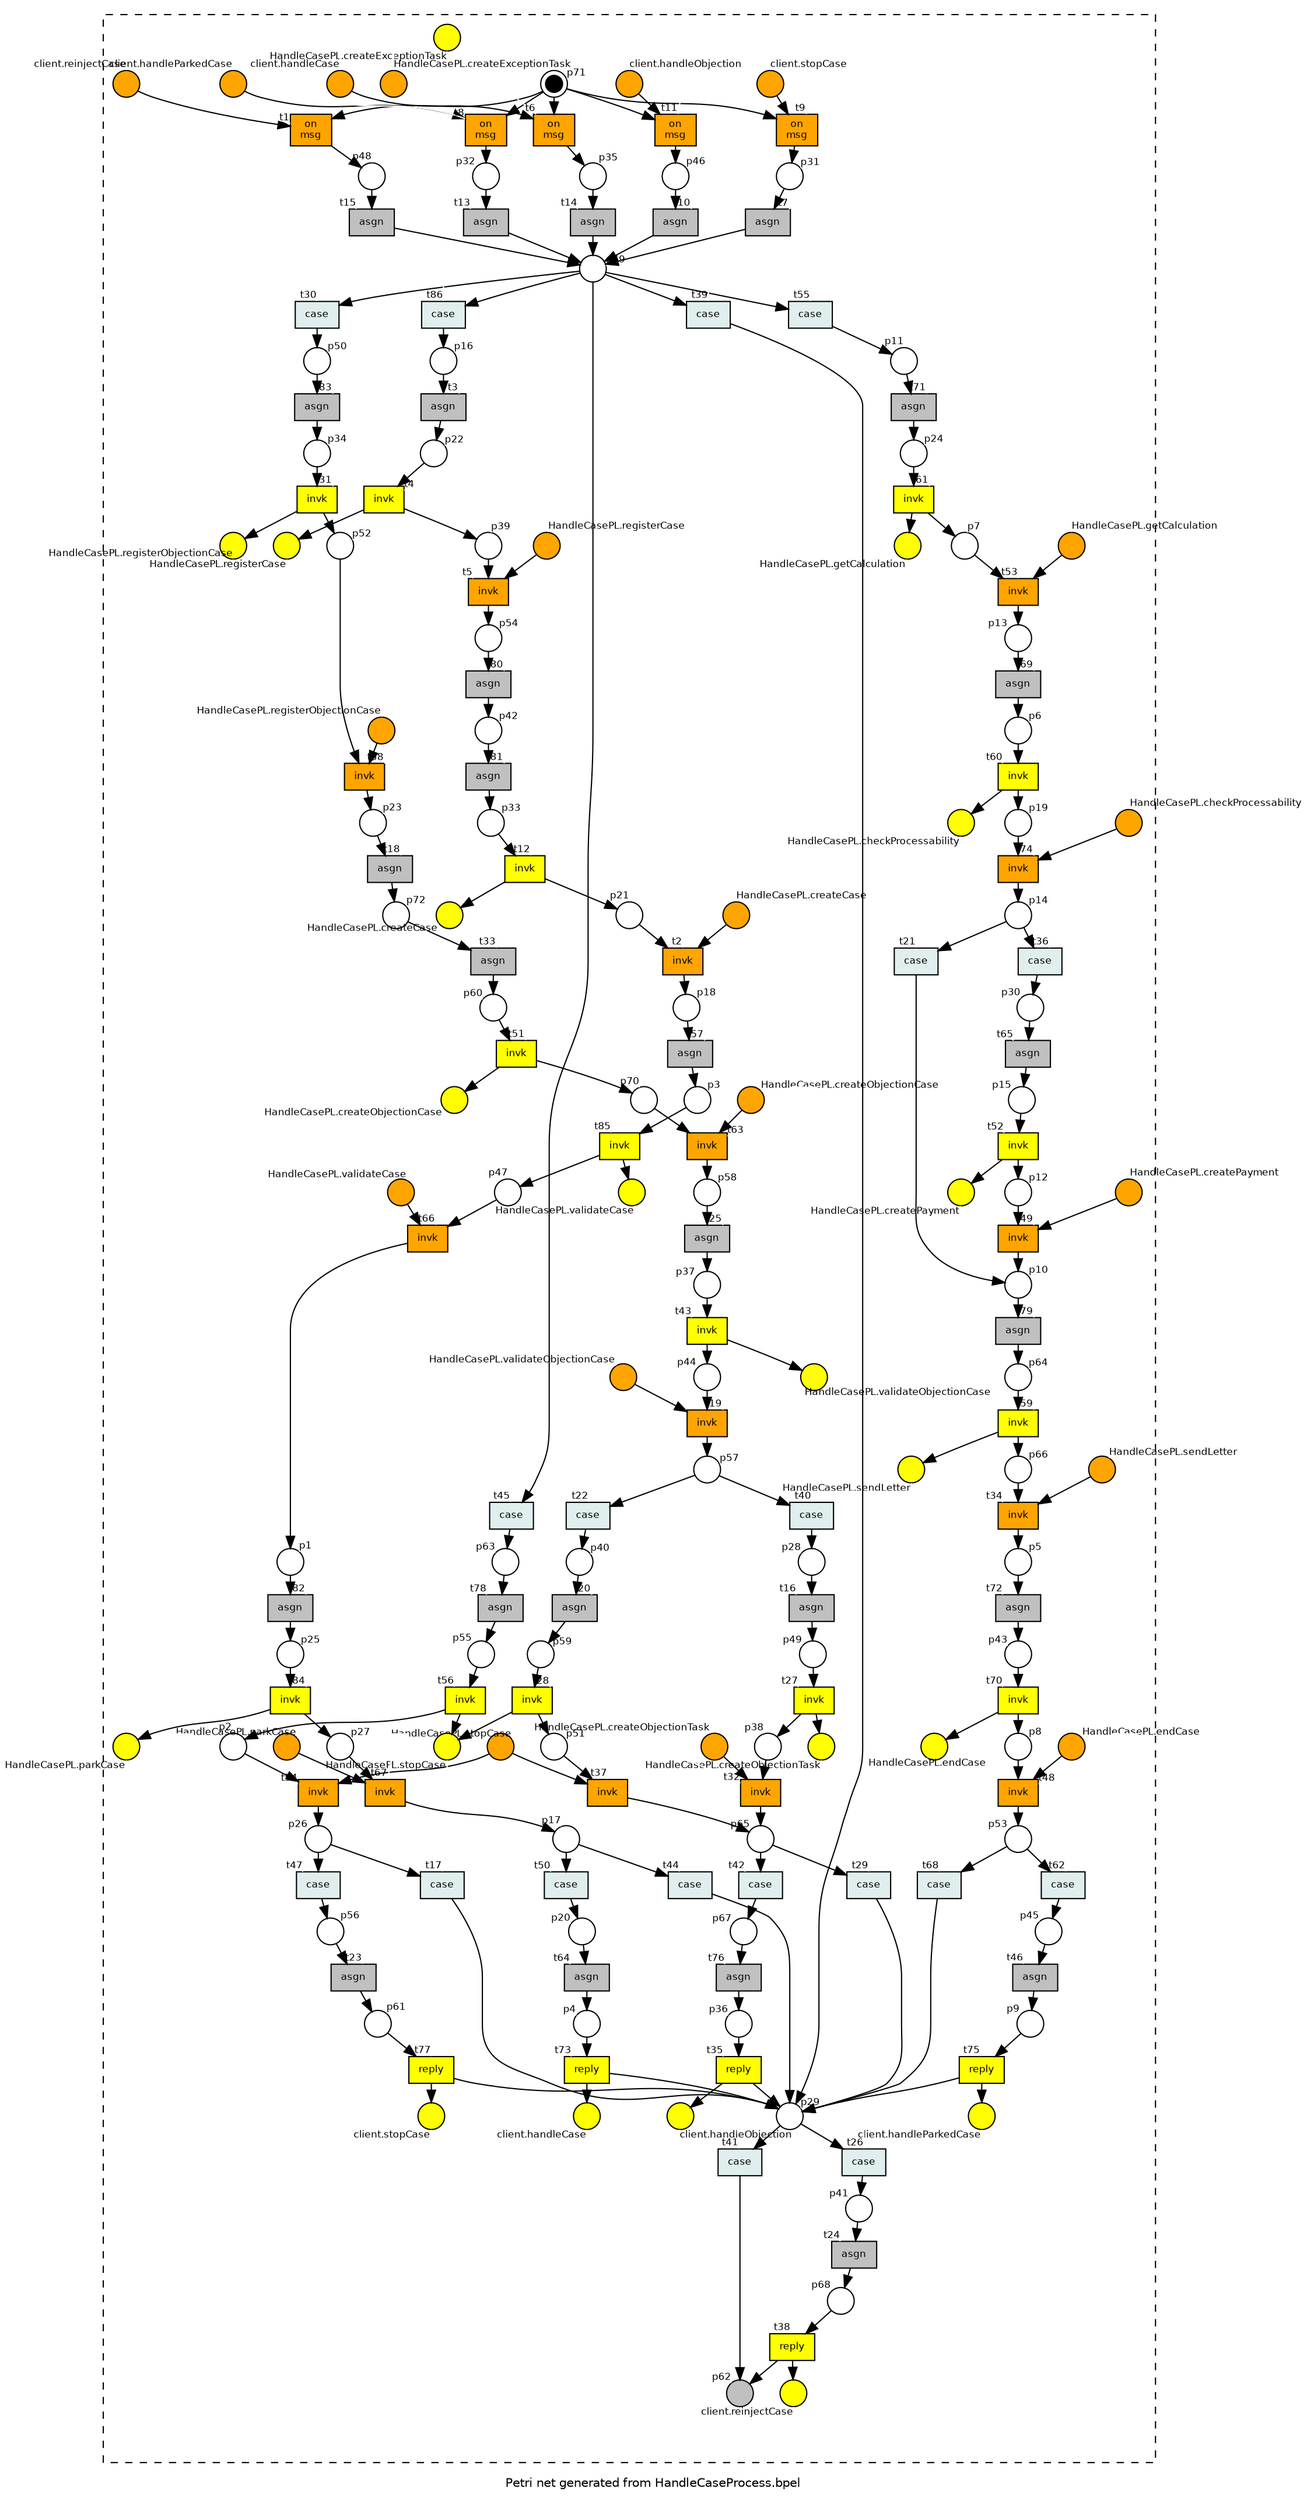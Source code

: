 digraph N {
 graph [fontname="Helvetica" nodesep=0.3 ranksep="0.2 equally" fontsize=10 label="Petri net generated from HandleCaseProcess.bpel"]
 node [fontname="Helvetica" fontsize=8  width=".3" height=".3" label="" style=filled fillcolor=white]
 edge [fontname="Helvetica" fontsize=8 color=white arrowhead=none weight="20.0"]


 // places
 node [shape=circle];
 p1  	[]
 p1_l	[shape=none];
 p1_l -> p1 [headlabel="p1"]
 p2  	[]
 p2_l	[shape=none];
 p2_l -> p2 [headlabel="p2"]
 p3  	[]
 p3_l	[shape=none];
 p3_l -> p3 [headlabel="p3"]
 p4  	[]
 p4_l	[shape=none];
 p4_l -> p4 [headlabel="p4"]
 p5  	[]
 p5_l	[shape=none];
 p5_l -> p5 [headlabel="p5"]
 p6  	[]
 p6_l	[shape=none];
 p6_l -> p6 [headlabel="p6"]
 p7  	[]
 p7_l	[shape=none];
 p7_l -> p7 [headlabel="p7"]
 p8  	[]
 p8_l	[shape=none];
 p8_l -> p8 [headlabel="p8"]
 p9  	[]
 p9_l	[shape=none];
 p9_l -> p9 [headlabel="p9"]
 p10  	[]
 p10_l	[shape=none];
 p10_l -> p10 [headlabel="p10"]
 p11  	[]
 p11_l	[shape=none];
 p11_l -> p11 [headlabel="p11"]
 p12  	[]
 p12_l	[shape=none];
 p12_l -> p12 [headlabel="p12"]
 p13  	[]
 p13_l	[shape=none];
 p13_l -> p13 [headlabel="p13"]
 p14  	[]
 p14_l	[shape=none];
 p14_l -> p14 [headlabel="p14"]
 p15  	[]
 p15_l	[shape=none];
 p15_l -> p15 [headlabel="p15"]
 p16  	[]
 p16_l	[shape=none];
 p16_l -> p16 [headlabel="p16"]
 p17  	[]
 p17_l	[shape=none];
 p17_l -> p17 [headlabel="p17"]
 p18  	[]
 p18_l	[shape=none];
 p18_l -> p18 [headlabel="p18"]
 p19  	[]
 p19_l	[shape=none];
 p19_l -> p19 [headlabel="p19"]
 p20  	[]
 p20_l	[shape=none];
 p20_l -> p20 [headlabel="p20"]
 p21  	[]
 p21_l	[shape=none];
 p21_l -> p21 [headlabel="p21"]
 p22  	[]
 p22_l	[shape=none];
 p22_l -> p22 [headlabel="p22"]
 p23  	[]
 p23_l	[shape=none];
 p23_l -> p23 [headlabel="p23"]
 p24  	[]
 p24_l	[shape=none];
 p24_l -> p24 [headlabel="p24"]
 p25  	[]
 p25_l	[shape=none];
 p25_l -> p25 [headlabel="p25"]
 p26  	[]
 p26_l	[shape=none];
 p26_l -> p26 [headlabel="p26"]
 p27  	[]
 p27_l	[shape=none];
 p27_l -> p27 [headlabel="p27"]
 p28  	[]
 p28_l	[shape=none];
 p28_l -> p28 [headlabel="p28"]
 p29  	[]
 p29_l	[shape=none];
 p29_l -> p29 [headlabel="p29"]
 p30  	[]
 p30_l	[shape=none];
 p30_l -> p30 [headlabel="p30"]
 p31  	[]
 p31_l	[shape=none];
 p31_l -> p31 [headlabel="p31"]
 p32  	[]
 p32_l	[shape=none];
 p32_l -> p32 [headlabel="p32"]
 p33  	[]
 p33_l	[shape=none];
 p33_l -> p33 [headlabel="p33"]
 p34  	[]
 p34_l	[shape=none];
 p34_l -> p34 [headlabel="p34"]
 p35  	[]
 p35_l	[shape=none];
 p35_l -> p35 [headlabel="p35"]
 p36  	[]
 p36_l	[shape=none];
 p36_l -> p36 [headlabel="p36"]
 p37  	[]
 p37_l	[shape=none];
 p37_l -> p37 [headlabel="p37"]
 p38  	[]
 p38_l	[shape=none];
 p38_l -> p38 [headlabel="p38"]
 p39  	[]
 p39_l	[shape=none];
 p39_l -> p39 [headlabel="p39"]
 p40  	[]
 p40_l	[shape=none];
 p40_l -> p40 [headlabel="p40"]
 p41  	[]
 p41_l	[shape=none];
 p41_l -> p41 [headlabel="p41"]
 p42  	[]
 p42_l	[shape=none];
 p42_l -> p42 [headlabel="p42"]
 p43  	[]
 p43_l	[shape=none];
 p43_l -> p43 [headlabel="p43"]
 p44  	[]
 p44_l	[shape=none];
 p44_l -> p44 [headlabel="p44"]
 p45  	[]
 p45_l	[shape=none];
 p45_l -> p45 [headlabel="p45"]
 p46  	[]
 p46_l	[shape=none];
 p46_l -> p46 [headlabel="p46"]
 p47  	[]
 p47_l	[shape=none];
 p47_l -> p47 [headlabel="p47"]
 p48  	[]
 p48_l	[shape=none];
 p48_l -> p48 [headlabel="p48"]
 p49  	[]
 p49_l	[shape=none];
 p49_l -> p49 [headlabel="p49"]
 p50  	[]
 p50_l	[shape=none];
 p50_l -> p50 [headlabel="p50"]
 p51  	[]
 p51_l	[shape=none];
 p51_l -> p51 [headlabel="p51"]
 p52  	[]
 p52_l	[shape=none];
 p52_l -> p52 [headlabel="p52"]
 p53  	[]
 p53_l	[shape=none];
 p53_l -> p53 [headlabel="p53"]
 p54  	[]
 p54_l	[shape=none];
 p54_l -> p54 [headlabel="p54"]
 p55  	[]
 p55_l	[shape=none];
 p55_l -> p55 [headlabel="p55"]
 p56  	[]
 p56_l	[shape=none];
 p56_l -> p56 [headlabel="p56"]
 p57  	[]
 p57_l	[shape=none];
 p57_l -> p57 [headlabel="p57"]
 p58  	[]
 p58_l	[shape=none];
 p58_l -> p58 [headlabel="p58"]
 p73  	[fillcolor=orange]
 p73_l	[shape=none];
 p73_l -> p73 [headlabel="HandleCasePL.checkProcessability"]
 p59  	[]
 p59_l	[shape=none];
 p59_l -> p59 [headlabel="p59"]
 p60  	[]
 p60_l	[shape=none];
 p60_l -> p60 [headlabel="p60"]
 p74  	[fillcolor=orange]
 p74_l	[shape=none];
 p74_l -> p74 [headlabel="HandleCasePL.createCase"]
 p75  	[fillcolor=orange]
 p75_l	[shape=none];
 p75_l -> p75 [headlabel="HandleCasePL.endCase"]
 p76  	[fillcolor=orange]
 p76_l	[shape=none];
 p76_l -> p76 [headlabel="HandleCasePL.getCalculation"]
 p61  	[]
 p61_l	[shape=none];
 p61_l -> p61 [headlabel="p61"]
 p62  	[fillcolor=gray]
 p62_l	[shape=none];
 p62_l -> p62 [headlabel="p62"]
 p63  	[]
 p63_l	[shape=none];
 p63_l -> p63 [headlabel="p63"]
 p64  	[]
 p64_l	[shape=none];
 p64_l -> p64 [headlabel="p64"]
 p65  	[]
 p65_l	[shape=none];
 p65_l -> p65 [headlabel="p65"]
 p66  	[]
 p66_l	[shape=none];
 p66_l -> p66 [headlabel="p66"]
 p67  	[]
 p67_l	[shape=none];
 p67_l -> p67 [headlabel="p67"]
 p68  	[]
 p68_l	[shape=none];
 p68_l -> p68 [headlabel="p68"]
 p69  	[]
 p69_l	[shape=none];
 p69_l -> p69 [headlabel="p69"]
 p70  	[]
 p70_l	[shape=none];
 p70_l -> p70 [headlabel="p70"]
 p71  	[fillcolor=black peripheries=2 height=".2" width=".2" ]
 p71_l	[shape=none];
 p71_l -> p71 [headlabel="p71"]
 p72  	[]
 p72_l	[shape=none];
 p72_l -> p72 [headlabel="p72"]
 p77  	[fillcolor=orange]
 p77_l	[shape=none];
 p77_l -> p77 [headlabel="HandleCasePL.registerObjectionCase"]
 p93  	[fillcolor=yellow]
 p93_l	[shape=none];
 p93 -> p93_l [taillabel="HandleCasePL.createExceptionTask"]
 p94  	[fillcolor=yellow]
 p94_l	[shape=none];
 p94 -> p94_l [taillabel="HandleCasePL.createPayment"]
 p95  	[fillcolor=yellow]
 p95_l	[shape=none];
 p95 -> p95_l [taillabel="HandleCasePL.validateObjectionCase"]
 p96  	[fillcolor=yellow]
 p96_l	[shape=none];
 p96 -> p96_l [taillabel="HandleCasePL.sendLetter"]
 p97  	[fillcolor=yellow]
 p97_l	[shape=none];
 p97 -> p97_l [taillabel="HandleCasePL.getCalculation"]
 p98  	[fillcolor=yellow]
 p98_l	[shape=none];
 p98 -> p98_l [taillabel="HandleCasePL.registerCase"]
 p99  	[fillcolor=yellow]
 p99_l	[shape=none];
 p99 -> p99_l [taillabel="HandleCasePL.validateCase"]
 p100  	[fillcolor=yellow]
 p100_l	[shape=none];
 p100 -> p100_l [taillabel="HandleCasePL.checkProcessability"]
 p78  	[fillcolor=orange]
 p78_l	[shape=none];
 p78_l -> p78 [headlabel="HandleCasePL.validateCase"]
 p79  	[fillcolor=orange]
 p79_l	[shape=none];
 p79_l -> p79 [headlabel="HandleCasePL.parkCase"]
 p101  	[fillcolor=yellow]
 p101_l	[shape=none];
 p101 -> p101_l [taillabel="client.handleCase"]
 p102  	[fillcolor=yellow]
 p102_l	[shape=none];
 p102 -> p102_l [taillabel="HandleCasePL.registerObjectionCase"]
 p103  	[fillcolor=yellow]
 p103_l	[shape=none];
 p103 -> p103_l [taillabel="HandleCasePL.parkCase"]
 p80  	[fillcolor=orange]
 p80_l	[shape=none];
 p80_l -> p80 [headlabel="HandleCasePL.registerCase"]
 p104  	[fillcolor=yellow]
 p104_l	[shape=none];
 p104 -> p104_l [taillabel="client.handleObjection"]
 p81  	[fillcolor=orange]
 p81_l	[shape=none];
 p81_l -> p81 [headlabel="HandleCasePL.stopCase"]
 p105  	[fillcolor=yellow]
 p105_l	[shape=none];
 p105 -> p105_l [taillabel="HandleCasePL.stopCase"]
 p106  	[fillcolor=yellow]
 p106_l	[shape=none];
 p106 -> p106_l [taillabel="client.handleParkedCase"]
 p107  	[fillcolor=yellow]
 p107_l	[shape=none];
 p107 -> p107_l [taillabel="HandleCasePL.createCase"]
 p108  	[fillcolor=yellow]
 p108_l	[shape=none];
 p108 -> p108_l [taillabel="HandleCasePL.createObjectionCase"]
 p109  	[fillcolor=yellow]
 p109_l	[shape=none];
 p109 -> p109_l [taillabel="client.reinjectCase"]
 p110  	[fillcolor=yellow]
 p110_l	[shape=none];
 p110 -> p110_l [taillabel="client.stopCase"]
 p111  	[fillcolor=yellow]
 p111_l	[shape=none];
 p111 -> p111_l [taillabel="HandleCasePL.endCase"]
 p112  	[fillcolor=yellow]
 p112_l	[shape=none];
 p112 -> p112_l [taillabel="HandleCasePL.createObjectionTask"]
 p82  	[fillcolor=orange]
 p82_l	[shape=none];
 p82_l -> p82 [headlabel="client.handleObjection"]
 p83  	[fillcolor=orange]
 p83_l	[shape=none];
 p83_l -> p83 [headlabel="HandleCasePL.validateObjectionCase"]
 p84  	[fillcolor=orange]
 p84_l	[shape=none];
 p84_l -> p84 [headlabel="HandleCasePL.sendLetter"]
 p85  	[fillcolor=orange]
 p85_l	[shape=none];
 p85_l -> p85 [headlabel="client.handleCase"]
 p86  	[fillcolor=orange]
 p86_l	[shape=none];
 p86_l -> p86 [headlabel="HandleCasePL.createObjectionCase"]
 p87  	[fillcolor=orange]
 p87_l	[shape=none];
 p87_l -> p87 [headlabel="HandleCasePL.createPayment"]
 p88  	[fillcolor=orange]
 p88_l	[shape=none];
 p88_l -> p88 [headlabel="client.reinjectCase"]
 p89  	[fillcolor=orange]
 p89_l	[shape=none];
 p89_l -> p89 [headlabel="client.handleParkedCase"]
 p90  	[fillcolor=orange]
 p90_l	[shape=none];
 p90_l -> p90 [headlabel="client.stopCase"]
 p91  	[fillcolor=orange]
 p91_l	[shape=none];
 p91_l -> p91 [headlabel="HandleCasePL.createExceptionTask"]
 p92  	[fillcolor=orange]
 p92_l	[shape=none];
 p92_l -> p92 [headlabel="HandleCasePL.createObjectionTask"]

 // transitions
 node [shape=box]
 t1  	[fillcolor=orange label="on\nmsg"]
 t1_l	[shape=none];
 t1_l -> t1 [headlabel="t1"]
 t2  	[fillcolor=orange label="invk"]
 t2_l	[shape=none];
 t2_l -> t2 [headlabel="t2"]
 t3  	[label="asgn" fillcolor=gray]
 t3_l	[shape=none];
 t3_l -> t3 [headlabel="t3"]
 t4  	[fillcolor=yellow label="invk"]
 t4_l	[shape=none];
 t4_l -> t4 [headlabel="t4"]
 t5  	[fillcolor=orange label="invk"]
 t5_l	[shape=none];
 t5_l -> t5 [headlabel="t5"]
 t6  	[fillcolor=orange label="on\nmsg"]
 t6_l	[shape=none];
 t6_l -> t6 [headlabel="t6"]
 t7  	[label="asgn" fillcolor=gray]
 t7_l	[shape=none];
 t7_l -> t7 [headlabel="t7"]
 t8  	[fillcolor=orange label="on\nmsg"]
 t8_l	[shape=none];
 t8_l -> t8 [headlabel="t8"]
 t9  	[fillcolor=orange label="on\nmsg"]
 t9_l	[shape=none];
 t9_l -> t9 [headlabel="t9"]
 t10  	[label="asgn" fillcolor=gray]
 t10_l	[shape=none];
 t10_l -> t10 [headlabel="t10"]
 t11  	[fillcolor=orange label="on\nmsg"]
 t11_l	[shape=none];
 t11_l -> t11 [headlabel="t11"]
 t12  	[fillcolor=yellow label="invk"]
 t12_l	[shape=none];
 t12_l -> t12 [headlabel="t12"]
 t13  	[label="asgn" fillcolor=gray]
 t13_l	[shape=none];
 t13_l -> t13 [headlabel="t13"]
 t14  	[label="asgn" fillcolor=gray]
 t14_l	[shape=none];
 t14_l -> t14 [headlabel="t14"]
 t15  	[label="asgn" fillcolor=gray]
 t15_l	[shape=none];
 t15_l -> t15 [headlabel="t15"]
 t16  	[label="asgn" fillcolor=gray]
 t16_l	[shape=none];
 t16_l -> t16 [headlabel="t16"]
 t17  	[label="case" fillcolor=azure2]
 t17_l	[shape=none];
 t17_l -> t17 [headlabel="t17"]
 t18  	[label="asgn" fillcolor=gray]
 t18_l	[shape=none];
 t18_l -> t18 [headlabel="t18"]
 t19  	[fillcolor=orange label="invk"]
 t19_l	[shape=none];
 t19_l -> t19 [headlabel="t19"]
 t20  	[label="asgn" fillcolor=gray]
 t20_l	[shape=none];
 t20_l -> t20 [headlabel="t20"]
 t21  	[label="case" fillcolor=azure2]
 t21_l	[shape=none];
 t21_l -> t21 [headlabel="t21"]
 t22  	[label="case" fillcolor=azure2]
 t22_l	[shape=none];
 t22_l -> t22 [headlabel="t22"]
 t23  	[label="asgn" fillcolor=gray]
 t23_l	[shape=none];
 t23_l -> t23 [headlabel="t23"]
 t24  	[label="asgn" fillcolor=gray]
 t24_l	[shape=none];
 t24_l -> t24 [headlabel="t24"]
 t25  	[label="asgn" fillcolor=gray]
 t25_l	[shape=none];
 t25_l -> t25 [headlabel="t25"]
 t26  	[label="case" fillcolor=azure2]
 t26_l	[shape=none];
 t26_l -> t26 [headlabel="t26"]
 t27  	[fillcolor=yellow label="invk"]
 t27_l	[shape=none];
 t27_l -> t27 [headlabel="t27"]
 t28  	[fillcolor=yellow label="invk"]
 t28_l	[shape=none];
 t28_l -> t28 [headlabel="t28"]
 t29  	[label="case" fillcolor=azure2]
 t29_l	[shape=none];
 t29_l -> t29 [headlabel="t29"]
 t30  	[label="case" fillcolor=azure2]
 t30_l	[shape=none];
 t30_l -> t30 [headlabel="t30"]
 t31  	[fillcolor=yellow label="invk"]
 t31_l	[shape=none];
 t31_l -> t31 [headlabel="t31"]
 t32  	[fillcolor=orange label="invk"]
 t32_l	[shape=none];
 t32_l -> t32 [headlabel="t32"]
 t33  	[label="asgn" fillcolor=gray]
 t33_l	[shape=none];
 t33_l -> t33 [headlabel="t33"]
 t34  	[fillcolor=orange label="invk"]
 t34_l	[shape=none];
 t34_l -> t34 [headlabel="t34"]
 t35  	[fillcolor=yellow label="reply"]
 t35_l	[shape=none];
 t35_l -> t35 [headlabel="t35"]
 t36  	[label="case" fillcolor=azure2]
 t36_l	[shape=none];
 t36_l -> t36 [headlabel="t36"]
 t37  	[fillcolor=orange label="invk"]
 t37_l	[shape=none];
 t37_l -> t37 [headlabel="t37"]
 t38  	[fillcolor=yellow label="reply"]
 t38_l	[shape=none];
 t38_l -> t38 [headlabel="t38"]
 t39  	[label="case" fillcolor=azure2]
 t39_l	[shape=none];
 t39_l -> t39 [headlabel="t39"]
 t40  	[label="case" fillcolor=azure2]
 t40_l	[shape=none];
 t40_l -> t40 [headlabel="t40"]
 t41  	[label="case" fillcolor=azure2]
 t41_l	[shape=none];
 t41_l -> t41 [headlabel="t41"]
 t42  	[label="case" fillcolor=azure2]
 t42_l	[shape=none];
 t42_l -> t42 [headlabel="t42"]
 t43  	[fillcolor=yellow label="invk"]
 t43_l	[shape=none];
 t43_l -> t43 [headlabel="t43"]
 t44  	[label="case" fillcolor=azure2]
 t44_l	[shape=none];
 t44_l -> t44 [headlabel="t44"]
 t45  	[label="case" fillcolor=azure2]
 t45_l	[shape=none];
 t45_l -> t45 [headlabel="t45"]
 t46  	[label="asgn" fillcolor=gray]
 t46_l	[shape=none];
 t46_l -> t46 [headlabel="t46"]
 t47  	[label="case" fillcolor=azure2]
 t47_l	[shape=none];
 t47_l -> t47 [headlabel="t47"]
 t48  	[fillcolor=orange label="invk"]
 t48_l	[shape=none];
 t48_l -> t48 [headlabel="t48"]
 t49  	[fillcolor=orange label="invk"]
 t49_l	[shape=none];
 t49_l -> t49 [headlabel="t49"]
 t50  	[label="case" fillcolor=azure2]
 t50_l	[shape=none];
 t50_l -> t50 [headlabel="t50"]
 t51  	[fillcolor=yellow label="invk"]
 t51_l	[shape=none];
 t51_l -> t51 [headlabel="t51"]
 t52  	[fillcolor=yellow label="invk"]
 t52_l	[shape=none];
 t52_l -> t52 [headlabel="t52"]
 t53  	[fillcolor=orange label="invk"]
 t53_l	[shape=none];
 t53_l -> t53 [headlabel="t53"]
 t54  	[fillcolor=orange label="invk"]
 t54_l	[shape=none];
 t54_l -> t54 [headlabel="t54"]
 t55  	[label="case" fillcolor=azure2]
 t55_l	[shape=none];
 t55_l -> t55 [headlabel="t55"]
 t56  	[fillcolor=yellow label="invk"]
 t56_l	[shape=none];
 t56_l -> t56 [headlabel="t56"]
 t57  	[label="asgn" fillcolor=gray]
 t57_l	[shape=none];
 t57_l -> t57 [headlabel="t57"]
 t58  	[fillcolor=orange label="invk"]
 t58_l	[shape=none];
 t58_l -> t58 [headlabel="t58"]
 t59  	[fillcolor=yellow label="invk"]
 t59_l	[shape=none];
 t59_l -> t59 [headlabel="t59"]
 t60  	[fillcolor=yellow label="invk"]
 t60_l	[shape=none];
 t60_l -> t60 [headlabel="t60"]
 t61  	[fillcolor=yellow label="invk"]
 t61_l	[shape=none];
 t61_l -> t61 [headlabel="t61"]
 t62  	[label="case" fillcolor=azure2]
 t62_l	[shape=none];
 t62_l -> t62 [headlabel="t62"]
 t63  	[fillcolor=orange label="invk"]
 t63_l	[shape=none];
 t63_l -> t63 [headlabel="t63"]
 t64  	[label="asgn" fillcolor=gray]
 t64_l	[shape=none];
 t64_l -> t64 [headlabel="t64"]
 t65  	[label="asgn" fillcolor=gray]
 t65_l	[shape=none];
 t65_l -> t65 [headlabel="t65"]
 t66  	[fillcolor=orange label="invk"]
 t66_l	[shape=none];
 t66_l -> t66 [headlabel="t66"]
 t67  	[fillcolor=orange label="invk"]
 t67_l	[shape=none];
 t67_l -> t67 [headlabel="t67"]
 t68  	[label="case" fillcolor=azure2]
 t68_l	[shape=none];
 t68_l -> t68 [headlabel="t68"]
 t69  	[label="asgn" fillcolor=gray]
 t69_l	[shape=none];
 t69_l -> t69 [headlabel="t69"]
 t70  	[fillcolor=yellow label="invk"]
 t70_l	[shape=none];
 t70_l -> t70 [headlabel="t70"]
 t71  	[label="asgn" fillcolor=gray]
 t71_l	[shape=none];
 t71_l -> t71 [headlabel="t71"]
 t72  	[label="asgn" fillcolor=gray]
 t72_l	[shape=none];
 t72_l -> t72 [headlabel="t72"]
 t73  	[fillcolor=yellow label="reply"]
 t73_l	[shape=none];
 t73_l -> t73 [headlabel="t73"]
 t74  	[fillcolor=orange label="invk"]
 t74_l	[shape=none];
 t74_l -> t74 [headlabel="t74"]
 t75  	[fillcolor=yellow label="reply"]
 t75_l	[shape=none];
 t75_l -> t75 [headlabel="t75"]
 t76  	[label="asgn" fillcolor=gray]
 t76_l	[shape=none];
 t76_l -> t76 [headlabel="t76"]
 t77  	[fillcolor=yellow label="reply"]
 t77_l	[shape=none];
 t77_l -> t77 [headlabel="t77"]
 t78  	[label="asgn" fillcolor=gray]
 t78_l	[shape=none];
 t78_l -> t78 [headlabel="t78"]
 t79  	[label="asgn" fillcolor=gray]
 t79_l	[shape=none];
 t79_l -> t79 [headlabel="t79"]
 t80  	[label="asgn" fillcolor=gray]
 t80_l	[shape=none];
 t80_l -> t80 [headlabel="t80"]
 t81  	[label="asgn" fillcolor=gray]
 t81_l	[shape=none];
 t81_l -> t81 [headlabel="t81"]
 t82  	[label="asgn" fillcolor=gray]
 t82_l	[shape=none];
 t82_l -> t82 [headlabel="t82"]
 t83  	[label="asgn" fillcolor=gray]
 t83_l	[shape=none];
 t83_l -> t83 [headlabel="t83"]
 t84  	[fillcolor=yellow label="invk"]
 t84_l	[shape=none];
 t84_l -> t84 [headlabel="t84"]
 t85  	[fillcolor=yellow label="invk"]
 t85_l	[shape=none];
 t85_l -> t85 [headlabel="t85"]
 t86  	[label="case" fillcolor=azure2]
 t86_l	[shape=none];
 t86_l -> t86 [headlabel="t86"]

 // cluster the inner of the net
 subgraph cluster1
 {
  t1 t1_l t2 t2_l t3 t3_l t4 t4_l t5 t5_l t6 t6_l t7 t7_l t8 t8_l t9 t9_l t10 t10_l t11 t11_l t12 t12_l t13 t13_l t14 t14_l t15 t15_l t16 t16_l t17 t17_l t18 t18_l t19 t19_l t20 t20_l t21 t21_l t22 t22_l t23 t23_l t24 t24_l t25 t25_l t26 t26_l t27 t27_l t28 t28_l t29 t29_l t30 t30_l t31 t31_l t32 t32_l t33 t33_l t34 t34_l t35 t35_l t36 t36_l t37 t37_l t38 t38_l t39 t39_l t40 t40_l t41 t41_l t42 t42_l t43 t43_l t44 t44_l t45 t45_l t46 t46_l t47 t47_l t48 t48_l t49 t49_l t50 t50_l t51 t51_l t52 t52_l t53 t53_l t54 t54_l t55 t55_l t56 t56_l t57 t57_l t58 t58_l t59 t59_l t60 t60_l t61 t61_l t62 t62_l t63 t63_l t64 t64_l t65 t65_l t66 t66_l t67 t67_l t68 t68_l t69 t69_l t70 t70_l t71 t71_l t72 t72_l t73 t73_l t74 t74_l t75 t75_l t76 t76_l t77 t77_l t78 t78_l t79 t79_l t80 t80_l t81 t81_l t82 t82_l t83 t83_l t84 t84_l t85 t85_l t86 t86_l
  p1 p1_l p2 p2_l p3 p3_l p4 p4_l p5 p5_l p6 p6_l p7 p7_l p8 p8_l p9 p9_l p10 p10_l p11 p11_l p12 p12_l p13 p13_l p14 p14_l p15 p15_l p16 p16_l p17 p17_l p18 p18_l p19 p19_l p20 p20_l p21 p21_l p22 p22_l p23 p23_l p24 p24_l p25 p25_l p26 p26_l p27 p27_l p28 p28_l p29 p29_l p30 p30_l p31 p31_l p32 p32_l p33 p33_l p34 p34_l p35 p35_l p36 p36_l p37 p37_l p38 p38_l p39 p39_l p40 p40_l p41 p41_l p42 p42_l p43 p43_l p44 p44_l p45 p45_l p46 p46_l p47 p47_l p48 p48_l p49 p49_l p50 p50_l p51 p51_l p52 p52_l p53 p53_l p54 p54_l p55 p55_l p56 p56_l p57 p57_l p58 p58_l p73 p73_l p59 p59_l p60 p60_l p74 p74_l p75 p75_l p76 p76_l p61 p61_l p62 p62_l p63 p63_l p64 p64_l p65 p65_l p66 p66_l p67 p67_l p68 p68_l p69 p69_l p70 p70_l p71 p72 p72_l p77 p77_l p93 p93_l p94 p94_l p95 p95_l p96 p96_l p97 p97_l p98 p98_l p99 p99_l p100 p100_l p78 p78_l p79 p79_l p101 p101_l p102 p102_l p103 p103_l p80 p80_l p104 p104_l p81 p81_l p105 p105_l p106 p106_l p107 p107_l p108 p108_l p109 p109_l p110 p110_l p111 p111_l p112 p112_l p82 p82_l p83 p83_l p84 p84_l p85 p85_l p86 p86_l p87 p87_l p88 p88_l p89 p89_l p90 p90_l p91 p91_l p92 p92_l
  label="" style=dashed
 }

 // arcs
 edge [fontname="Helvetica" fontsize=8 arrowhead=normal color=black]
 p75 -> t48	[]
 p64 -> t59	[weight=10000.0]
 t70 -> p111	[]
 t52 -> p94	[]
 p61 -> t77	[weight=10000.0]
 t69 -> p6	[weight=10000.0]
 t36 -> p30	[weight=10000.0]
 t26 -> p41	[weight=10000.0]
 t46 -> p9	[weight=10000.0]
 p63 -> t78	[weight=10000.0]
 t31 -> p102	[]
 t55 -> p11	[weight=10000.0]
 p15 -> t52	[weight=10000.0]
 t59 -> p66	[weight=10000.0]
 p65 -> t29	[weight=10000.0]
 t65 -> p15	[weight=10000.0]
 p26 -> t17	[weight=10000.0]
 p12 -> t49	[weight=10000.0]
 p26 -> t47	[weight=10000.0]
 p87 -> t49	[]
 p8 -> t48	[weight=10000.0]
 t37 -> p65	[weight=10000.0]
 t70 -> p8	[weight=10000.0]
 p84 -> t34	[]
 t59 -> p96	[]
 p66 -> t34	[weight=10000.0]
 t79 -> p64	[weight=10000.0]
 p30 -> t65	[weight=10000.0]
 t75 -> p106	[]
 t54 -> p26	[weight=10000.0]
 t53 -> p13	[weight=10000.0]
 p34 -> t31	[weight=10000.0]
 t34 -> p5	[weight=10000.0]
 p14 -> t21	[weight=10000.0]
 p53 -> t68	[weight=10000.0]
 t51 -> p70	[weight=10000.0]
 t62 -> p45	[weight=10000.0]
 p45 -> t46	[weight=10000.0]
 t49 -> p10	[weight=10000.0]
 t24 -> p68	[weight=10000.0]
 t51 -> p108	[]
 p52 -> t58	[weight=10000.0]
 p77 -> t58	[]
 p6 -> t60	[weight=10000.0]
 p23 -> t18	[weight=10000.0]
 p11 -> t71	[weight=10000.0]
 t72 -> p43	[weight=10000.0]
 t31 -> p52	[weight=10000.0]
 p70 -> t63	[weight=10000.0]
 t38 -> p62	[weight=10000.0]
 p14 -> t36	[weight=10000.0]
 t38 -> p109	[]
 t74 -> p14	[weight=10000.0]
 t21 -> p10	[weight=10000.0]
 p43 -> t70	[weight=10000.0]
 p9 -> t75	[weight=10000.0]
 p13 -> t69	[weight=10000.0]
 t58 -> p23	[weight=10000.0]
 p53 -> t62	[weight=10000.0]
 p56 -> t23	[weight=10000.0]
 p10 -> t79	[weight=10000.0]
 p65 -> t42	[weight=10000.0]
 t15 -> p69	[weight=10000.0]
 t27 -> p112	[]
 t25 -> p37	[weight=10000.0]
 t33 -> p60	[weight=10000.0]
 p51 -> t37	[weight=10000.0]
 p86 -> t63	[]
 p49 -> t27	[weight=10000.0]
 p40 -> t20	[weight=10000.0]
 t14 -> p69	[weight=10000.0]
 t40 -> p28	[weight=10000.0]
 t83 -> p34	[weight=10000.0]
 p83 -> t19	[]
 t30 -> p50	[weight=10000.0]
 p5 -> t72	[weight=10000.0]
 p92 -> t32	[]
 t20 -> p59	[weight=10000.0]
 t28 -> p105	[]
 t16 -> p49	[weight=10000.0]
 p60 -> t51	[weight=10000.0]
 t43 -> p95	[]
 t28 -> p51	[weight=10000.0]
 t42 -> p67	[weight=10000.0]
 p37 -> t43	[weight=10000.0]
 t22 -> p40	[weight=10000.0]
 p38 -> t32	[weight=10000.0]
 p41 -> t24	[weight=10000.0]
 t7 -> p69	[weight=10000.0]
 t43 -> p44	[weight=10000.0]
 t27 -> p38	[weight=10000.0]
 t48 -> p53	[weight=10000.0]
 p44 -> t19	[weight=10000.0]
 p68 -> t38	[weight=10000.0]
 p33 -> t12	[weight=10000.0]
 t85 -> p47	[weight=10000.0]
 t5 -> p54	[weight=10000.0]
 t18 -> p72	[weight=10000.0]
 t10 -> p69	[weight=10000.0]
 t35 -> p104	[]
 p21 -> t2	[weight=10000.0]
 p54 -> t80	[weight=10000.0]
 p57 -> t22	[weight=10000.0]
 p57 -> t40	[weight=10000.0]
 p72 -> t33	[weight=10000.0]
 t63 -> p58	[weight=10000.0]
 t3 -> p22	[weight=10000.0]
 t76 -> p36	[weight=10000.0]
 p58 -> t25	[weight=10000.0]
 p69 -> t55	[weight=10000.0]
 t85 -> p99	[]
 p69 -> t39	[weight=10000.0]
 p69 -> t30	[weight=10000.0]
 p69 -> t86	[weight=10000.0]
 t81 -> p33	[weight=10000.0]
 p22 -> t4	[weight=10000.0]
 p47 -> t66	[weight=10000.0]
 p74 -> t2	[]
 p78 -> t66	[]
 p81 -> t37	[]
 p67 -> t76	[weight=10000.0]
 p59 -> t28	[weight=10000.0]
 t12 -> p21	[weight=10000.0]
 p28 -> t16	[weight=10000.0]
 t13 -> p69	[weight=10000.0]
 p69 -> t45	[weight=10000.0]
 t73 -> p101	[]
 t17 -> p29	[weight=10000.0]
 p39 -> t5	[weight=10000.0]
 t9 -> p31	[weight=10000.0]
 t29 -> p29	[weight=10000.0]
 p71 -> t9	[weight=10000.0]
 p82 -> t11	[]
 p88 -> t1	[]
 t19 -> p57	[weight=10000.0]
 p71 -> t11	[weight=10000.0]
 t44 -> p29	[weight=10000.0]
 t4 -> p98	[]
 t77 -> p29	[weight=10000.0]
 t12 -> p107	[]
 p3 -> t85	[weight=10000.0]
 t6 -> p35	[weight=10000.0]
 p35 -> t14	[weight=10000.0]
 p71 -> t8	[weight=10000.0]
 p29 -> t41	[weight=10000.0]
 t11 -> p46	[weight=10000.0]
 p80 -> t5	[]
 t68 -> p29	[weight=10000.0]
 p71 -> t1	[weight=10000.0]
 p31 -> t7	[weight=10000.0]
 p29 -> t26	[weight=10000.0]
 t35 -> p29	[weight=10000.0]
 p85 -> t6	[]
 p71 -> t6	[weight=10000.0]
 p50 -> t83	[weight=10000.0]
 p90 -> t9	[]
 p32 -> t13	[weight=10000.0]
 p46 -> t10	[weight=10000.0]
 t60 -> p19	[weight=10000.0]
 p2 -> t54	[weight=10000.0]
 t75 -> p29	[weight=10000.0]
 p48 -> t15	[weight=10000.0]
 p55 -> t56	[weight=10000.0]
 t32 -> p65	[weight=10000.0]
 t64 -> p4	[weight=10000.0]
 t61 -> p97	[]
 t80 -> p42	[weight=10000.0]
 t56 -> p2	[weight=10000.0]
 t77 -> p110	[]
 t1 -> p48	[weight=10000.0]
 p17 -> t44	[weight=10000.0]
 t41 -> p62	[weight=10000.0]
 t60 -> p100	[]
 t56 -> p105	[]
 t67 -> p17	[weight=10000.0]
 p42 -> t81	[weight=10000.0]
 t39 -> p29	[weight=10000.0]
 p89 -> t8	[]
 t57 -> p3	[weight=10000.0]
 p20 -> t64	[weight=10000.0]
 p81 -> t54	[]
 p16 -> t3	[weight=10000.0]
 t73 -> p29	[weight=10000.0]
 p24 -> t61	[weight=10000.0]
 t61 -> p7	[weight=10000.0]
 p4 -> t73	[weight=10000.0]
 t78 -> p55	[weight=10000.0]
 t8 -> p32	[weight=10000.0]
 t4 -> p39	[weight=10000.0]
 t66 -> p1	[weight=10000.0]
 p18 -> t57	[weight=10000.0]
 p27 -> t67	[weight=10000.0]
 t23 -> p61	[weight=10000.0]
 p36 -> t35	[weight=10000.0]
 t84 -> p103	[]
 t86 -> p16	[weight=10000.0]
 t82 -> p25	[weight=10000.0]
 t71 -> p24	[weight=10000.0]
 t2 -> p18	[weight=10000.0]
 t45 -> p63	[weight=10000.0]
 p79 -> t67	[]
 p19 -> t74	[weight=10000.0]
 t47 -> p56	[weight=10000.0]
 p76 -> t53	[]
 p17 -> t50	[weight=10000.0]
 p73 -> t74	[]
 p25 -> t84	[weight=10000.0]
 p1 -> t82	[weight=10000.0]
 t50 -> p20	[weight=10000.0]
 t52 -> p12	[weight=10000.0]
 t84 -> p27	[weight=10000.0]
 p7 -> t53	[weight=10000.0]
}
